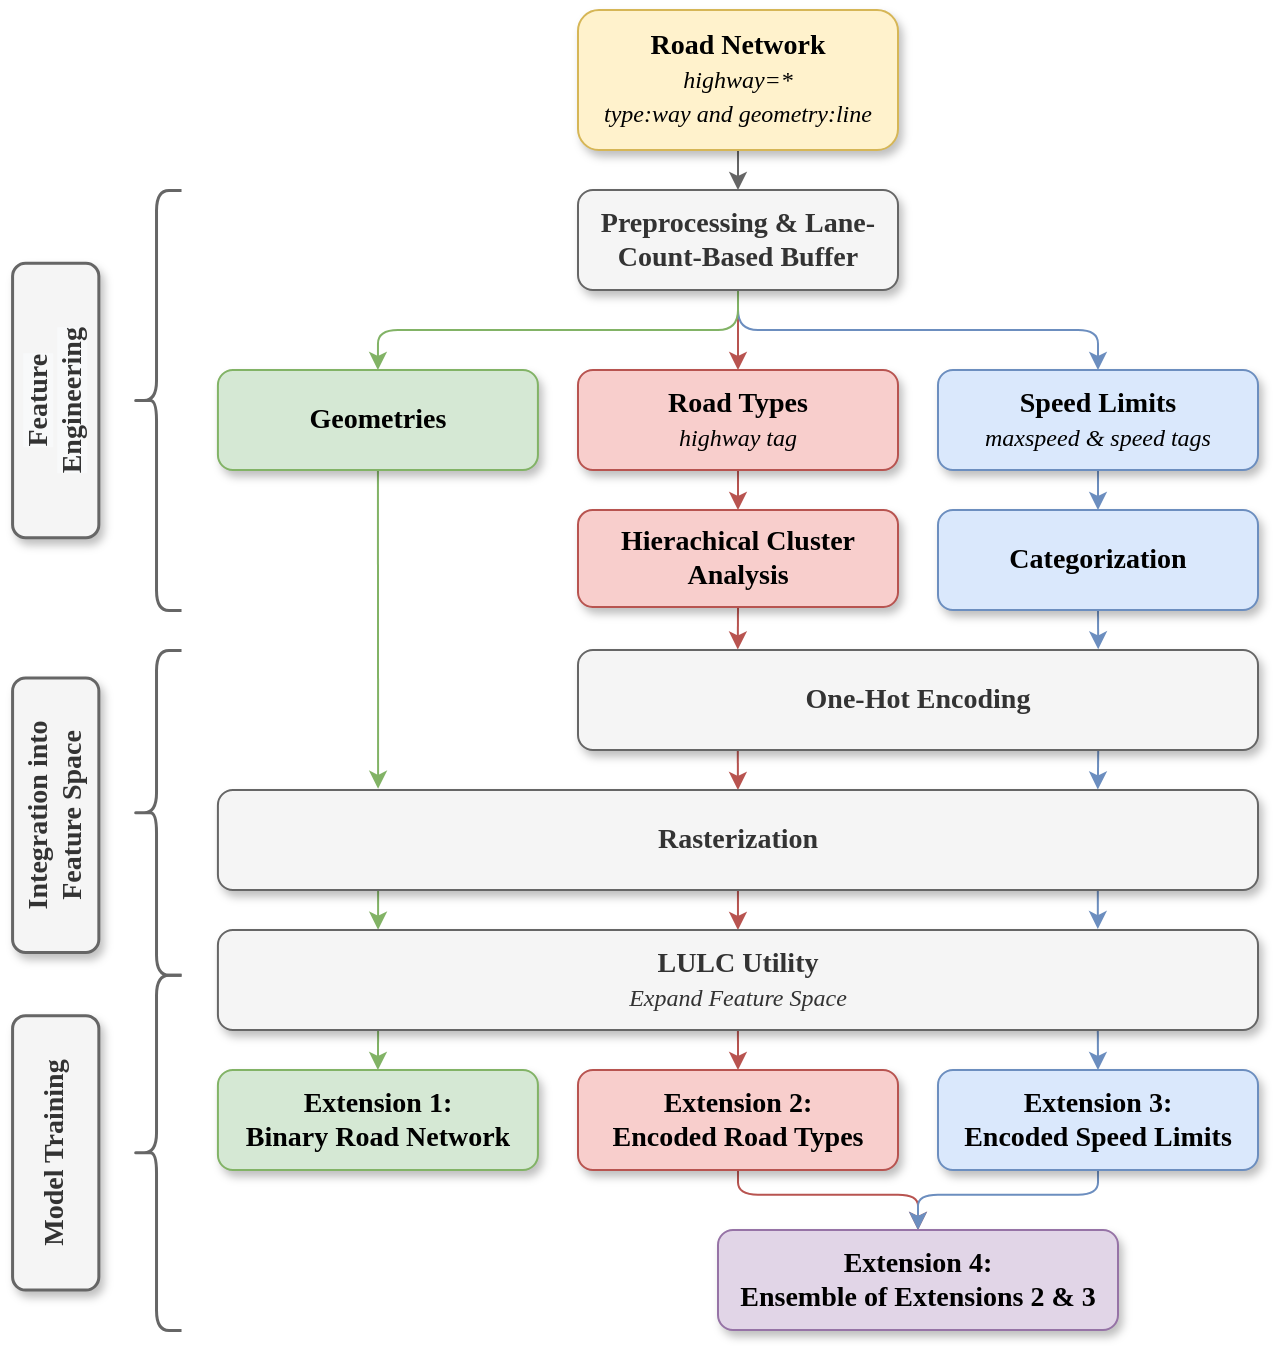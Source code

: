 <mxfile version="19.0.1" type="device"><diagram id="dnMvEYygN1VmEF6CMFi4" name="Page-1"><mxGraphModel dx="1178" dy="695" grid="1" gridSize="10" guides="1" tooltips="1" connect="1" arrows="1" fold="1" page="1" pageScale="1" pageWidth="1169" pageHeight="1654" math="0" shadow="0"><root><mxCell id="0"/><mxCell id="1" parent="0"/><mxCell id="Ht9l3ge4geBZ1pZH7aDP-3" value="" style="endArrow=classic;html=1;rounded=1;exitX=0.5;exitY=1;exitDx=0;exitDy=0;shadow=0;fillColor=#f8cecc;strokeColor=#b85450;entryX=0.235;entryY=-0.005;entryDx=0;entryDy=0;entryPerimeter=0;fontFamily=Linux Libertine;fontSize=14;" parent="1" source="Ht9l3ge4geBZ1pZH7aDP-1" target="u8KDLUqNBX6HPejC3d30-47" edge="1"><mxGeometry width="50" height="50" relative="1" as="geometry"><mxPoint x="639.96" y="452.34" as="sourcePoint"/><mxPoint x="639.96" y="472.34" as="targetPoint"/></mxGeometry></mxCell><mxCell id="RvmpBcDwQ69nZ0IsBiQn-8" style="edgeStyle=orthogonalEdgeStyle;rounded=1;orthogonalLoop=1;jettySize=auto;html=1;shadow=0;fillColor=#dae8fc;strokeColor=#6c8ebf;fontFamily=Linux Libertine;entryX=0.846;entryY=-0.009;entryDx=0;entryDy=0;entryPerimeter=0;fontSize=14;exitX=0.846;exitY=0.999;exitDx=0;exitDy=0;exitPerimeter=0;" parent="1" source="RvmpBcDwQ69nZ0IsBiQn-1" target="u8KDLUqNBX6HPejC3d30-7" edge="1"><mxGeometry relative="1" as="geometry"><mxPoint x="790" y="622.34" as="sourcePoint"/><mxPoint x="827" y="773.9" as="targetPoint"/></mxGeometry></mxCell><mxCell id="RvmpBcDwQ69nZ0IsBiQn-9" style="edgeStyle=orthogonalEdgeStyle;rounded=1;orthogonalLoop=1;jettySize=auto;html=1;shadow=0;fillColor=#f8cecc;strokeColor=#b85450;fontFamily=Linux Libertine;fontSize=14;entryX=0.5;entryY=0;entryDx=0;entryDy=0;exitX=0.5;exitY=1;exitDx=0;exitDy=0;" parent="1" source="RvmpBcDwQ69nZ0IsBiQn-1" target="u8KDLUqNBX6HPejC3d30-7" edge="1"><mxGeometry relative="1" as="geometry"><mxPoint x="610" y="622.34" as="sourcePoint"/><mxPoint x="630" y="742.34" as="targetPoint"/></mxGeometry></mxCell><mxCell id="u8KDLUqNBX6HPejC3d30-21" style="edgeStyle=orthogonalEdgeStyle;rounded=1;orthogonalLoop=1;jettySize=auto;html=1;exitX=0.5;exitY=1;exitDx=0;exitDy=0;entryX=0.5;entryY=0;entryDx=0;entryDy=0;shadow=0;fillColor=#f8cecc;strokeColor=#b85450;fontFamily=Linux Libertine;fontSize=14;" parent="1" source="qdyf84GOpoipbN0kLhCm-1" target="u8KDLUqNBX6HPejC3d30-1" edge="1"><mxGeometry relative="1" as="geometry"><Array as="points"/></mxGeometry></mxCell><mxCell id="u8KDLUqNBX6HPejC3d30-22" style="edgeStyle=orthogonalEdgeStyle;rounded=1;orthogonalLoop=1;jettySize=auto;html=1;exitX=0.5;exitY=1;exitDx=0;exitDy=0;entryX=0.5;entryY=0;entryDx=0;entryDy=0;shadow=0;fillColor=#dae8fc;strokeColor=#6c8ebf;fontFamily=Linux Libertine;fontSize=14;" parent="1" source="qdyf84GOpoipbN0kLhCm-1" target="u8KDLUqNBX6HPejC3d30-3" edge="1"><mxGeometry relative="1" as="geometry"><Array as="points"><mxPoint x="630" y="340"/><mxPoint x="830" y="340"/></Array></mxGeometry></mxCell><mxCell id="qdyf84GOpoipbN0kLhCm-2" style="edgeStyle=orthogonalEdgeStyle;rounded=0;orthogonalLoop=1;jettySize=auto;html=1;exitX=0.5;exitY=1;exitDx=0;exitDy=0;entryX=0.5;entryY=0;entryDx=0;entryDy=0;fillColor=#f5f5f5;strokeColor=#666666;" parent="1" source="u8KDLUqNBX6HPejC3d30-2" target="qdyf84GOpoipbN0kLhCm-1" edge="1"><mxGeometry relative="1" as="geometry"/></mxCell><mxCell id="u8KDLUqNBX6HPejC3d30-28" style="edgeStyle=orthogonalEdgeStyle;rounded=1;orthogonalLoop=1;jettySize=auto;html=1;exitX=0.154;exitY=0.998;exitDx=0;exitDy=0;entryX=0.5;entryY=0;entryDx=0;entryDy=0;exitPerimeter=0;shadow=0;fillColor=#d5e8d4;strokeColor=#82b366;fontFamily=Linux Libertine;fontSize=14;" parent="1" source="u8KDLUqNBX6HPejC3d30-7" target="u8KDLUqNBX6HPejC3d30-9" edge="1"><mxGeometry relative="1" as="geometry"/></mxCell><mxCell id="u8KDLUqNBX6HPejC3d30-63" style="edgeStyle=orthogonalEdgeStyle;rounded=1;orthogonalLoop=1;jettySize=auto;html=1;exitX=0.5;exitY=1;exitDx=0;exitDy=0;entryX=0.5;entryY=0;entryDx=0;entryDy=0;shadow=0;fillColor=#f8cecc;strokeColor=#b85450;fontFamily=Linux Libertine;fontSize=14;" parent="1" source="u8KDLUqNBX6HPejC3d30-7" target="u8KDLUqNBX6HPejC3d30-10" edge="1"><mxGeometry relative="1" as="geometry"/></mxCell><mxCell id="u8KDLUqNBX6HPejC3d30-64" style="edgeStyle=orthogonalEdgeStyle;rounded=1;orthogonalLoop=1;jettySize=auto;html=1;exitX=0.846;exitY=0.998;exitDx=0;exitDy=0;entryX=0.5;entryY=0;entryDx=0;entryDy=0;exitPerimeter=0;shadow=0;fillColor=#dae8fc;strokeColor=#6c8ebf;fontFamily=Linux Libertine;fontSize=14;" parent="1" source="u8KDLUqNBX6HPejC3d30-7" target="u8KDLUqNBX6HPejC3d30-11" edge="1"><mxGeometry relative="1" as="geometry"/></mxCell><mxCell id="u8KDLUqNBX6HPejC3d30-35" style="edgeStyle=orthogonalEdgeStyle;rounded=1;orthogonalLoop=1;jettySize=auto;html=1;exitX=0.5;exitY=1;exitDx=0;exitDy=0;entryX=0.5;entryY=0;entryDx=0;entryDy=0;shadow=0;fillColor=#f8cecc;strokeColor=#b85450;fontFamily=Linux Libertine;fontSize=14;" parent="1" source="u8KDLUqNBX6HPejC3d30-10" target="u8KDLUqNBX6HPejC3d30-12" edge="1"><mxGeometry relative="1" as="geometry"><mxPoint x="709.96" y="1178.9" as="targetPoint"/><Array as="points"><mxPoint x="630" y="772.34"/><mxPoint x="730" y="772.34"/></Array></mxGeometry></mxCell><mxCell id="qdyf84GOpoipbN0kLhCm-4" style="edgeStyle=orthogonalEdgeStyle;rounded=1;orthogonalLoop=1;jettySize=auto;html=1;exitX=0.5;exitY=1;exitDx=0;exitDy=0;entryX=0.5;entryY=0;entryDx=0;entryDy=0;fillColor=#dae8fc;strokeColor=#6c8ebf;" parent="1" source="u8KDLUqNBX6HPejC3d30-11" target="u8KDLUqNBX6HPejC3d30-12" edge="1"><mxGeometry relative="1" as="geometry"><Array as="points"><mxPoint x="790" y="772.34"/><mxPoint x="700" y="772.34"/></Array></mxGeometry></mxCell><mxCell id="u8KDLUqNBX6HPejC3d30-61" style="edgeStyle=orthogonalEdgeStyle;rounded=1;orthogonalLoop=1;jettySize=auto;html=1;shadow=0;fillColor=#f8cecc;strokeColor=#b85450;fontFamily=Linux Libertine;fontSize=14;exitX=0.235;exitY=1.003;exitDx=0;exitDy=0;exitPerimeter=0;entryX=0.5;entryY=0;entryDx=0;entryDy=0;" parent="1" source="u8KDLUqNBX6HPejC3d30-47" target="RvmpBcDwQ69nZ0IsBiQn-1" edge="1"><mxGeometry relative="1" as="geometry"><mxPoint x="650" y="632.34" as="sourcePoint"/><mxPoint x="650" y="642.34" as="targetPoint"/></mxGeometry></mxCell><mxCell id="u8KDLUqNBX6HPejC3d30-62" style="edgeStyle=orthogonalEdgeStyle;rounded=1;orthogonalLoop=1;jettySize=auto;html=1;exitX=0.765;exitY=1.001;exitDx=0;exitDy=0;shadow=0;fillColor=#dae8fc;strokeColor=#6c8ebf;fontFamily=Linux Libertine;fontSize=14;exitPerimeter=0;entryX=0.846;entryY=-0.005;entryDx=0;entryDy=0;entryPerimeter=0;" parent="1" source="u8KDLUqNBX6HPejC3d30-47" target="RvmpBcDwQ69nZ0IsBiQn-1" edge="1"><mxGeometry relative="1" as="geometry"><mxPoint x="800" y="570" as="targetPoint"/></mxGeometry></mxCell><mxCell id="u8KDLUqNBX6HPejC3d30-59" value="" style="endArrow=classic;html=1;rounded=1;exitX=0.5;exitY=1;exitDx=0;exitDy=0;shadow=0;fillColor=#f8cecc;strokeColor=#b85450;entryX=0.5;entryY=0;entryDx=0;entryDy=0;fontFamily=Linux Libertine;fontSize=14;" parent="1" source="u8KDLUqNBX6HPejC3d30-1" target="Ht9l3ge4geBZ1pZH7aDP-1" edge="1"><mxGeometry width="50" height="50" relative="1" as="geometry"><mxPoint x="609.98" y="480" as="sourcePoint"/><mxPoint x="459.96" y="530" as="targetPoint"/></mxGeometry></mxCell><mxCell id="u8KDLUqNBX6HPejC3d30-65" value="" style="endArrow=classic;html=1;rounded=1;exitX=0.5;exitY=1;exitDx=0;exitDy=0;entryX=0.154;entryY=-0.012;entryDx=0;entryDy=0;entryPerimeter=0;shadow=0;fillColor=#d5e8d4;strokeColor=#82b366;fontFamily=Linux Libertine;fontSize=14;" parent="1" source="u8KDLUqNBX6HPejC3d30-40" target="RvmpBcDwQ69nZ0IsBiQn-1" edge="1"><mxGeometry width="50" height="50" relative="1" as="geometry"><mxPoint x="429.526" y="479.95" as="sourcePoint"/><mxPoint x="549.96" y="600" as="targetPoint"/></mxGeometry></mxCell><mxCell id="RvmpBcDwQ69nZ0IsBiQn-10" style="edgeStyle=orthogonalEdgeStyle;rounded=1;orthogonalLoop=1;jettySize=auto;html=1;exitX=0.154;exitY=0.994;exitDx=0;exitDy=0;entryX=0.154;entryY=-0.003;entryDx=0;entryDy=0;exitPerimeter=0;shadow=0;fillColor=#d5e8d4;strokeColor=#82b366;fontFamily=Linux Libertine;entryPerimeter=0;fontSize=14;" parent="1" source="RvmpBcDwQ69nZ0IsBiQn-1" target="u8KDLUqNBX6HPejC3d30-7" edge="1"><mxGeometry relative="1" as="geometry"><mxPoint x="440.6" y="865.34" as="sourcePoint"/><mxPoint x="439.96" y="883.9" as="targetPoint"/></mxGeometry></mxCell><mxCell id="qdyf84GOpoipbN0kLhCm-6" style="edgeStyle=orthogonalEdgeStyle;rounded=1;orthogonalLoop=1;jettySize=auto;html=1;exitX=0.5;exitY=1;exitDx=0;exitDy=0;entryX=0.5;entryY=0;entryDx=0;entryDy=0;fillColor=#d5e8d4;strokeColor=#82b366;" parent="1" source="qdyf84GOpoipbN0kLhCm-1" target="u8KDLUqNBX6HPejC3d30-40" edge="1"><mxGeometry relative="1" as="geometry"/></mxCell><mxCell id="qdyf84GOpoipbN0kLhCm-9" style="edgeStyle=orthogonalEdgeStyle;rounded=1;orthogonalLoop=1;jettySize=auto;html=1;exitX=0.5;exitY=1;exitDx=0;exitDy=0;entryX=0.5;entryY=0;entryDx=0;entryDy=0;fillColor=#dae8fc;strokeColor=#6c8ebf;" parent="1" source="u8KDLUqNBX6HPejC3d30-3" target="Ht9l3ge4geBZ1pZH7aDP-2" edge="1"><mxGeometry relative="1" as="geometry"><mxPoint x="789.914" y="480.35" as="sourcePoint"/><mxPoint x="799.914" y="439.85" as="targetPoint"/></mxGeometry></mxCell><mxCell id="qdyf84GOpoipbN0kLhCm-10" style="edgeStyle=orthogonalEdgeStyle;rounded=1;orthogonalLoop=1;jettySize=auto;html=1;fillColor=#dae8fc;strokeColor=#6c8ebf;exitX=0.5;exitY=1;exitDx=0;exitDy=0;entryX=0.765;entryY=-0.007;entryDx=0;entryDy=0;entryPerimeter=0;" parent="1" source="Ht9l3ge4geBZ1pZH7aDP-2" target="u8KDLUqNBX6HPejC3d30-47" edge="1"><mxGeometry relative="1" as="geometry"><mxPoint x="780" y="482.34" as="sourcePoint"/><mxPoint x="800" y="500" as="targetPoint"/></mxGeometry></mxCell><mxCell id="u8KDLUqNBX6HPejC3d30-1" value="Road Types&lt;br style=&quot;font-size: 14px;&quot;&gt;&lt;span style=&quot;font-weight: normal;&quot;&gt;&lt;i style=&quot;&quot;&gt;&lt;font style=&quot;font-size: 12px;&quot;&gt;highway tag&lt;/font&gt;&lt;/i&gt;&lt;/span&gt;" style="rounded=1;whiteSpace=wrap;html=1;shadow=1;fillColor=#f8cecc;strokeColor=#b85450;glass=0;fontStyle=1;fontFamily=Linux Libertine;fontSize=14;" parent="1" vertex="1"><mxGeometry x="530" y="360" width="160" height="50" as="geometry"/></mxCell><mxCell id="u8KDLUqNBX6HPejC3d30-2" value="Road Network&lt;br style=&quot;font-size: 14px;&quot;&gt;&lt;span style=&quot;font-weight: normal; font-size: 12px;&quot;&gt;&lt;i style=&quot;&quot;&gt;highway=*&lt;br style=&quot;&quot;&gt;type:way and geometry:line&lt;/i&gt;&lt;/span&gt;" style="rounded=1;whiteSpace=wrap;html=1;shadow=1;fillColor=#fff2cc;strokeColor=#d6b656;glass=0;fontStyle=1;fontFamily=Linux Libertine;fontSize=14;" parent="1" vertex="1"><mxGeometry x="530" y="180" width="160" height="70" as="geometry"/></mxCell><mxCell id="u8KDLUqNBX6HPejC3d30-3" value="Speed Limits&lt;br style=&quot;font-size: 14px;&quot;&gt;&lt;span style=&quot;font-weight: normal;&quot;&gt;&lt;i style=&quot;&quot;&gt;&lt;font style=&quot;font-size: 12px;&quot;&gt;maxspeed &amp;amp; speed tags&lt;/font&gt;&lt;/i&gt;&lt;/span&gt;" style="rounded=1;whiteSpace=wrap;html=1;shadow=1;fillColor=#dae8fc;strokeColor=#6c8ebf;glass=0;fontStyle=1;fontFamily=Linux Libertine;fontSize=14;" parent="1" vertex="1"><mxGeometry x="710" y="360" width="160" height="50" as="geometry"/></mxCell><mxCell id="u8KDLUqNBX6HPejC3d30-7" value="LULC Utility&lt;br&gt;&lt;span style=&quot;font-weight: normal;&quot;&gt;&lt;i&gt;&lt;font style=&quot;font-size: 12px;&quot;&gt;Expand Feature Space&lt;/font&gt;&lt;/i&gt;&lt;/span&gt;" style="rounded=1;whiteSpace=wrap;html=1;shadow=1;fillColor=#f5f5f5;strokeColor=#666666;fontColor=#333333;glass=0;fontStyle=1;fontFamily=Linux Libertine;fontSize=14;" parent="1" vertex="1"><mxGeometry x="349.96" y="640" width="520.04" height="50" as="geometry"/></mxCell><mxCell id="u8KDLUqNBX6HPejC3d30-9" value="Extension 1:&lt;br style=&quot;font-size: 14px;&quot;&gt;Binary Road Network" style="rounded=1;whiteSpace=wrap;html=1;shadow=1;fillColor=#d5e8d4;strokeColor=#82b366;glass=0;fontStyle=1;fontFamily=Linux Libertine;fontSize=14;" parent="1" vertex="1"><mxGeometry x="349.96" y="710" width="160" height="50" as="geometry"/></mxCell><mxCell id="u8KDLUqNBX6HPejC3d30-10" value="Extension 2:&lt;br style=&quot;font-size: 14px;&quot;&gt;Encoded Road Types" style="rounded=1;whiteSpace=wrap;html=1;shadow=1;fillColor=#f8cecc;strokeColor=#b85450;glass=0;fontStyle=1;fontFamily=Linux Libertine;fontSize=14;" parent="1" vertex="1"><mxGeometry x="530" y="710" width="160" height="50" as="geometry"/></mxCell><mxCell id="u8KDLUqNBX6HPejC3d30-11" value="Extension 3:&lt;br style=&quot;font-size: 14px;&quot;&gt;Encoded Speed Limits" style="rounded=1;whiteSpace=wrap;html=1;shadow=1;fillColor=#dae8fc;strokeColor=#6c8ebf;glass=0;fontStyle=1;fontFamily=Linux Libertine;fontSize=14;" parent="1" vertex="1"><mxGeometry x="710" y="710" width="160" height="50" as="geometry"/></mxCell><mxCell id="u8KDLUqNBX6HPejC3d30-12" value="Extension 4:&lt;br style=&quot;font-size: 14px;&quot;&gt;Ensemble of Extensions 2 &amp;amp; 3" style="rounded=1;whiteSpace=wrap;html=1;shadow=1;fillColor=#e1d5e7;strokeColor=#9673a6;glass=0;fontStyle=1;fontFamily=Linux Libertine;fontSize=14;" parent="1" vertex="1"><mxGeometry x="600" y="790" width="200" height="50" as="geometry"/></mxCell><mxCell id="u8KDLUqNBX6HPejC3d30-40" value="Geometries" style="rounded=1;whiteSpace=wrap;html=1;shadow=1;fillColor=#d5e8d4;strokeColor=#82b366;glass=0;fontStyle=1;fontFamily=Linux Libertine;fontSize=14;" parent="1" vertex="1"><mxGeometry x="349.96" y="360" width="160" height="50" as="geometry"/></mxCell><mxCell id="u8KDLUqNBX6HPejC3d30-47" value="One-Hot Encoding" style="rounded=1;whiteSpace=wrap;html=1;shadow=1;fillColor=#f5f5f5;strokeColor=#666666;fontColor=#333333;glass=0;fontStyle=1;fontFamily=Linux Libertine;fontSize=14;" parent="1" vertex="1"><mxGeometry x="530" y="500" width="340" height="50" as="geometry"/></mxCell><mxCell id="Ht9l3ge4geBZ1pZH7aDP-1" value="Hierachical Cluster&lt;br style=&quot;font-size: 14px;&quot;&gt;Analysis" style="rounded=1;whiteSpace=wrap;html=1;shadow=1;fillColor=#f8cecc;strokeColor=#b85450;glass=0;fontStyle=1;fontFamily=Linux Libertine;fontSize=14;" parent="1" vertex="1"><mxGeometry x="530" y="430" width="160" height="48.44" as="geometry"/></mxCell><mxCell id="Ht9l3ge4geBZ1pZH7aDP-2" value="Categorization" style="rounded=1;whiteSpace=wrap;html=1;shadow=1;fillColor=#dae8fc;strokeColor=#6c8ebf;glass=0;fontStyle=1;fontFamily=Linux Libertine;fontSize=14;" parent="1" vertex="1"><mxGeometry x="710" y="430.0" width="160" height="50" as="geometry"/></mxCell><mxCell id="tIZ9ETr0vXG0czE9GhF4-1" value="" style="shape=curlyBracket;whiteSpace=wrap;html=1;rounded=1;strokeWidth=1.5;fontFamily=Linux Libertine;fillColor=#f5f5f5;fontColor=#333333;strokeColor=#666666;fontSize=14;" parent="1" vertex="1"><mxGeometry x="306.51" y="270" width="25" height="210" as="geometry"/></mxCell><mxCell id="tIZ9ETr0vXG0czE9GhF4-2" value="" style="shape=curlyBracket;whiteSpace=wrap;html=1;rounded=1;strokeWidth=1.5;fontFamily=Linux Libertine;fillColor=#f5f5f5;fontColor=#333333;strokeColor=#666666;fontSize=14;" parent="1" vertex="1"><mxGeometry x="306.51" y="662.34" width="25" height="177.66" as="geometry"/></mxCell><mxCell id="tIZ9ETr0vXG0czE9GhF4-3" value="" style="shape=curlyBracket;whiteSpace=wrap;html=1;rounded=1;strokeWidth=1.5;fontFamily=Linux Libertine;fillColor=#f5f5f5;fontColor=#333333;strokeColor=#666666;fontSize=14;" parent="1" vertex="1"><mxGeometry x="306.51" y="500" width="25" height="162.34" as="geometry"/></mxCell><mxCell id="tIZ9ETr0vXG0czE9GhF4-8" value="Model Training" style="rounded=1;whiteSpace=wrap;html=1;strokeWidth=1.5;direction=west;rotation=-90;fontStyle=1;fontSize=14;fontFamily=Linux Libertine;shadow=1;sketch=0;fillColor=#f5f5f5;fontColor=#333333;strokeColor=#666666;" parent="1" vertex="1"><mxGeometry x="200" y="729.61" width="137.21" height="43.13" as="geometry"/></mxCell><mxCell id="tIZ9ETr0vXG0czE9GhF4-9" value="Integration into&lt;br style=&quot;font-size: 14px;&quot;&gt;Feature Space" style="rounded=1;whiteSpace=wrap;html=1;strokeWidth=1.5;direction=west;rotation=-90;fontStyle=1;fontSize=14;fontFamily=Linux Libertine;shadow=1;sketch=0;fillColor=#f5f5f5;fontColor=#333333;strokeColor=#666666;" parent="1" vertex="1"><mxGeometry x="200" y="560.78" width="137.21" height="43.13" as="geometry"/></mxCell><mxCell id="tIZ9ETr0vXG0czE9GhF4-11" value="&lt;span style=&quot;background-color: rgb(248, 249, 250);&quot;&gt;Feature&lt;br&gt;Engineering&lt;/span&gt;" style="rounded=1;whiteSpace=wrap;html=1;strokeWidth=1.5;direction=west;rotation=-90;fontStyle=1;fontSize=14;fontFamily=Linux Libertine;shadow=1;sketch=0;fillColor=#f5f5f5;fontColor=#333333;strokeColor=#666666;" parent="1" vertex="1"><mxGeometry x="200" y="353.43" width="137.21" height="43.13" as="geometry"/></mxCell><mxCell id="RvmpBcDwQ69nZ0IsBiQn-1" value="Rasterization" style="rounded=1;whiteSpace=wrap;html=1;shadow=1;fillColor=#f5f5f5;strokeColor=#666666;fontColor=#333333;glass=0;fontStyle=1;fontFamily=Linux Libertine;fontSize=14;" parent="1" vertex="1"><mxGeometry x="349.96" y="570" width="520.04" height="50" as="geometry"/></mxCell><mxCell id="qdyf84GOpoipbN0kLhCm-1" value="Preprocessing &amp;amp; Lane-Count-Based Buffer" style="rounded=1;whiteSpace=wrap;html=1;shadow=1;glass=0;fillColor=#f5f5f5;fontColor=#333333;strokeColor=#666666;fontStyle=1;fontFamily=Linux Libertine;sketch=0;fontSize=14;" parent="1" vertex="1"><mxGeometry x="530" y="270" width="160" height="50" as="geometry"/></mxCell></root></mxGraphModel></diagram></mxfile>